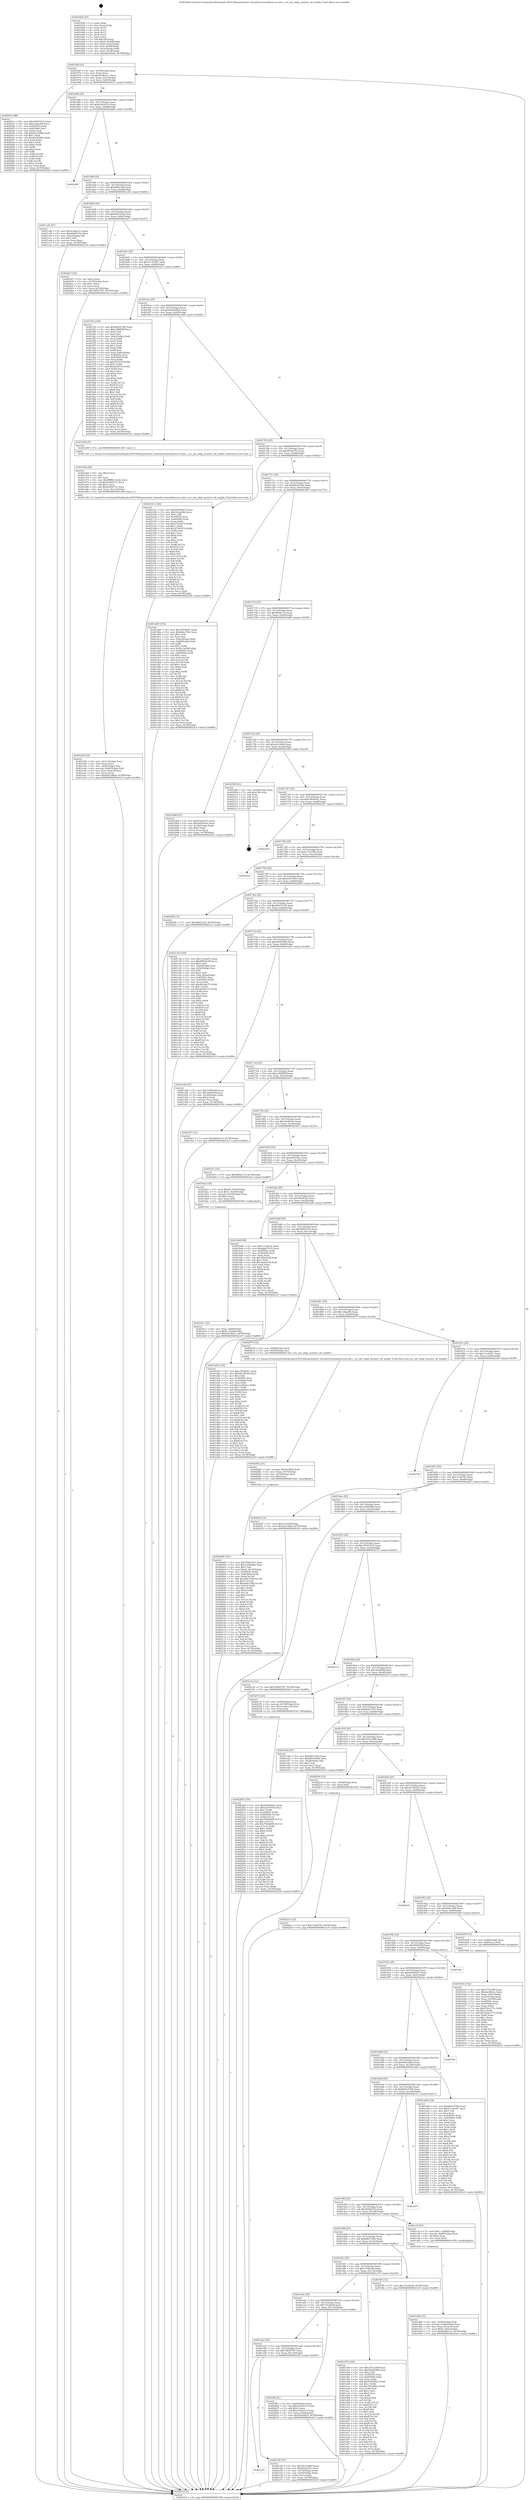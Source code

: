 digraph "0x401640" {
  label = "0x401640 (/mnt/c/Users/mathe/Desktop/tcc/POCII/binaries/extr_linuxdriversmediaceccec-pin.c_cec_pin_adap_monitor_all_enable_Final-ollvm.out::main(0))"
  labelloc = "t"
  node[shape=record]

  Entry [label="",width=0.3,height=0.3,shape=circle,fillcolor=black,style=filled]
  "0x40166f" [label="{
     0x40166f [23]\l
     | [instrs]\l
     &nbsp;&nbsp;0x40166f \<+3\>: mov -0x78(%rbp),%eax\l
     &nbsp;&nbsp;0x401672 \<+2\>: mov %eax,%ecx\l
     &nbsp;&nbsp;0x401674 \<+6\>: sub $0x81d6ee1c,%ecx\l
     &nbsp;&nbsp;0x40167a \<+3\>: mov %eax,-0x7c(%rbp)\l
     &nbsp;&nbsp;0x40167d \<+3\>: mov %ecx,-0x80(%rbp)\l
     &nbsp;&nbsp;0x401680 \<+6\>: je 000000000040201e \<main+0x9de\>\l
  }"]
  "0x40201e" [label="{
     0x40201e [88]\l
     | [instrs]\l
     &nbsp;&nbsp;0x40201e \<+5\>: mov $0x35091815,%eax\l
     &nbsp;&nbsp;0x402023 \<+5\>: mov $0x126aa09,%ecx\l
     &nbsp;&nbsp;0x402028 \<+7\>: mov 0x40505c,%edx\l
     &nbsp;&nbsp;0x40202f \<+7\>: mov 0x405060,%esi\l
     &nbsp;&nbsp;0x402036 \<+2\>: mov %edx,%edi\l
     &nbsp;&nbsp;0x402038 \<+6\>: add $0x9ed1b884,%edi\l
     &nbsp;&nbsp;0x40203e \<+3\>: sub $0x1,%edi\l
     &nbsp;&nbsp;0x402041 \<+6\>: sub $0x9ed1b884,%edi\l
     &nbsp;&nbsp;0x402047 \<+3\>: imul %edi,%edx\l
     &nbsp;&nbsp;0x40204a \<+3\>: and $0x1,%edx\l
     &nbsp;&nbsp;0x40204d \<+3\>: cmp $0x0,%edx\l
     &nbsp;&nbsp;0x402050 \<+4\>: sete %r8b\l
     &nbsp;&nbsp;0x402054 \<+3\>: cmp $0xa,%esi\l
     &nbsp;&nbsp;0x402057 \<+4\>: setl %r9b\l
     &nbsp;&nbsp;0x40205b \<+3\>: mov %r8b,%r10b\l
     &nbsp;&nbsp;0x40205e \<+3\>: and %r9b,%r10b\l
     &nbsp;&nbsp;0x402061 \<+3\>: xor %r9b,%r8b\l
     &nbsp;&nbsp;0x402064 \<+3\>: or %r8b,%r10b\l
     &nbsp;&nbsp;0x402067 \<+4\>: test $0x1,%r10b\l
     &nbsp;&nbsp;0x40206b \<+3\>: cmovne %ecx,%eax\l
     &nbsp;&nbsp;0x40206e \<+3\>: mov %eax,-0x78(%rbp)\l
     &nbsp;&nbsp;0x402071 \<+5\>: jmp 00000000004023c9 \<main+0xd89\>\l
  }"]
  "0x401686" [label="{
     0x401686 [25]\l
     | [instrs]\l
     &nbsp;&nbsp;0x401686 \<+5\>: jmp 000000000040168b \<main+0x4b\>\l
     &nbsp;&nbsp;0x40168b \<+3\>: mov -0x7c(%rbp),%eax\l
     &nbsp;&nbsp;0x40168e \<+5\>: sub $0x83dc6310,%eax\l
     &nbsp;&nbsp;0x401693 \<+6\>: mov %eax,-0x84(%rbp)\l
     &nbsp;&nbsp;0x401699 \<+6\>: je 00000000004022d8 \<main+0xc98\>\l
  }"]
  Exit [label="",width=0.3,height=0.3,shape=circle,fillcolor=black,style=filled,peripheries=2]
  "0x4022d8" [label="{
     0x4022d8\l
  }", style=dashed]
  "0x40169f" [label="{
     0x40169f [25]\l
     | [instrs]\l
     &nbsp;&nbsp;0x40169f \<+5\>: jmp 00000000004016a4 \<main+0x64\>\l
     &nbsp;&nbsp;0x4016a4 \<+3\>: mov -0x7c(%rbp),%eax\l
     &nbsp;&nbsp;0x4016a7 \<+5\>: sub $0x89fc0149,%eax\l
     &nbsp;&nbsp;0x4016ac \<+6\>: mov %eax,-0x88(%rbp)\l
     &nbsp;&nbsp;0x4016b2 \<+6\>: je 0000000000401cd4 \<main+0x694\>\l
  }"]
  "0x4022cc" [label="{
     0x4022cc [12]\l
     | [instrs]\l
     &nbsp;&nbsp;0x4022cc \<+7\>: movl $0x13cd67fa,-0x78(%rbp)\l
     &nbsp;&nbsp;0x4022d3 \<+5\>: jmp 00000000004023c9 \<main+0xd89\>\l
  }"]
  "0x401cd4" [label="{
     0x401cd4 [27]\l
     | [instrs]\l
     &nbsp;&nbsp;0x401cd4 \<+5\>: mov $0x81d6ee1c,%eax\l
     &nbsp;&nbsp;0x401cd9 \<+5\>: mov $0x6bdd337e,%ecx\l
     &nbsp;&nbsp;0x401cde \<+3\>: mov -0x2a(%rbp),%dl\l
     &nbsp;&nbsp;0x401ce1 \<+3\>: test $0x1,%dl\l
     &nbsp;&nbsp;0x401ce4 \<+3\>: cmovne %ecx,%eax\l
     &nbsp;&nbsp;0x401ce7 \<+3\>: mov %eax,-0x78(%rbp)\l
     &nbsp;&nbsp;0x401cea \<+5\>: jmp 00000000004023c9 \<main+0xd89\>\l
  }"]
  "0x4016b8" [label="{
     0x4016b8 [25]\l
     | [instrs]\l
     &nbsp;&nbsp;0x4016b8 \<+5\>: jmp 00000000004016bd \<main+0x7d\>\l
     &nbsp;&nbsp;0x4016bd \<+3\>: mov -0x7c(%rbp),%eax\l
     &nbsp;&nbsp;0x4016c0 \<+5\>: sub $0x8f26323d,%eax\l
     &nbsp;&nbsp;0x4016c5 \<+6\>: mov %eax,-0x8c(%rbp)\l
     &nbsp;&nbsp;0x4016cb \<+6\>: je 00000000004022a7 \<main+0xc67\>\l
  }"]
  "0x402205" [label="{
     0x402205 [150]\l
     | [instrs]\l
     &nbsp;&nbsp;0x402205 \<+5\>: mov $0x65b95da7,%edx\l
     &nbsp;&nbsp;0x40220a \<+5\>: mov $0xd1d73045,%esi\l
     &nbsp;&nbsp;0x40220f \<+3\>: mov $0x1,%r8b\l
     &nbsp;&nbsp;0x402212 \<+8\>: mov 0x40505c,%r9d\l
     &nbsp;&nbsp;0x40221a \<+8\>: mov 0x405060,%r10d\l
     &nbsp;&nbsp;0x402222 \<+3\>: mov %r9d,%r11d\l
     &nbsp;&nbsp;0x402225 \<+7\>: sub $0x768a86f0,%r11d\l
     &nbsp;&nbsp;0x40222c \<+4\>: sub $0x1,%r11d\l
     &nbsp;&nbsp;0x402230 \<+7\>: add $0x768a86f0,%r11d\l
     &nbsp;&nbsp;0x402237 \<+4\>: imul %r11d,%r9d\l
     &nbsp;&nbsp;0x40223b \<+4\>: and $0x1,%r9d\l
     &nbsp;&nbsp;0x40223f \<+4\>: cmp $0x0,%r9d\l
     &nbsp;&nbsp;0x402243 \<+3\>: sete %bl\l
     &nbsp;&nbsp;0x402246 \<+4\>: cmp $0xa,%r10d\l
     &nbsp;&nbsp;0x40224a \<+4\>: setl %r14b\l
     &nbsp;&nbsp;0x40224e \<+3\>: mov %bl,%r15b\l
     &nbsp;&nbsp;0x402251 \<+4\>: xor $0xff,%r15b\l
     &nbsp;&nbsp;0x402255 \<+3\>: mov %r14b,%r12b\l
     &nbsp;&nbsp;0x402258 \<+4\>: xor $0xff,%r12b\l
     &nbsp;&nbsp;0x40225c \<+4\>: xor $0x1,%r8b\l
     &nbsp;&nbsp;0x402260 \<+3\>: mov %r15b,%r13b\l
     &nbsp;&nbsp;0x402263 \<+4\>: and $0xff,%r13b\l
     &nbsp;&nbsp;0x402267 \<+3\>: and %r8b,%bl\l
     &nbsp;&nbsp;0x40226a \<+3\>: mov %r12b,%al\l
     &nbsp;&nbsp;0x40226d \<+2\>: and $0xff,%al\l
     &nbsp;&nbsp;0x40226f \<+3\>: and %r8b,%r14b\l
     &nbsp;&nbsp;0x402272 \<+3\>: or %bl,%r13b\l
     &nbsp;&nbsp;0x402275 \<+3\>: or %r14b,%al\l
     &nbsp;&nbsp;0x402278 \<+3\>: xor %al,%r13b\l
     &nbsp;&nbsp;0x40227b \<+3\>: or %r12b,%r15b\l
     &nbsp;&nbsp;0x40227e \<+4\>: xor $0xff,%r15b\l
     &nbsp;&nbsp;0x402282 \<+4\>: or $0x1,%r8b\l
     &nbsp;&nbsp;0x402286 \<+3\>: and %r8b,%r15b\l
     &nbsp;&nbsp;0x402289 \<+3\>: or %r15b,%r13b\l
     &nbsp;&nbsp;0x40228c \<+4\>: test $0x1,%r13b\l
     &nbsp;&nbsp;0x402290 \<+3\>: cmovne %esi,%edx\l
     &nbsp;&nbsp;0x402293 \<+3\>: mov %edx,-0x78(%rbp)\l
     &nbsp;&nbsp;0x402296 \<+5\>: jmp 00000000004023c9 \<main+0xd89\>\l
  }"]
  "0x4022a7" [label="{
     0x4022a7 [25]\l
     | [instrs]\l
     &nbsp;&nbsp;0x4022a7 \<+2\>: xor %eax,%eax\l
     &nbsp;&nbsp;0x4022a9 \<+3\>: mov -0x74(%rbp),%ecx\l
     &nbsp;&nbsp;0x4022ac \<+3\>: sub $0x1,%eax\l
     &nbsp;&nbsp;0x4022af \<+2\>: sub %eax,%ecx\l
     &nbsp;&nbsp;0x4022b1 \<+3\>: mov %ecx,-0x74(%rbp)\l
     &nbsp;&nbsp;0x4022b4 \<+7\>: movl $0x76045787,-0x78(%rbp)\l
     &nbsp;&nbsp;0x4022bb \<+5\>: jmp 00000000004023c9 \<main+0xd89\>\l
  }"]
  "0x4016d1" [label="{
     0x4016d1 [25]\l
     | [instrs]\l
     &nbsp;&nbsp;0x4016d1 \<+5\>: jmp 00000000004016d6 \<main+0x96\>\l
     &nbsp;&nbsp;0x4016d6 \<+3\>: mov -0x7c(%rbp),%eax\l
     &nbsp;&nbsp;0x4016d9 \<+5\>: sub $0x9114c097,%eax\l
     &nbsp;&nbsp;0x4016de \<+6\>: mov %eax,-0x90(%rbp)\l
     &nbsp;&nbsp;0x4016e4 \<+6\>: je 0000000000401f3e \<main+0x8fe\>\l
  }"]
  "0x401a3c" [label="{
     0x401a3c\l
  }", style=dashed]
  "0x401f3e" [label="{
     0x401f3e [169]\l
     | [instrs]\l
     &nbsp;&nbsp;0x401f3e \<+5\>: mov $0x6b914766,%eax\l
     &nbsp;&nbsp;0x401f43 \<+5\>: mov $0xe388f58f,%ecx\l
     &nbsp;&nbsp;0x401f48 \<+2\>: mov $0x1,%dl\l
     &nbsp;&nbsp;0x401f4a \<+2\>: xor %esi,%esi\l
     &nbsp;&nbsp;0x401f4c \<+3\>: mov -0x6c(%rbp),%edi\l
     &nbsp;&nbsp;0x401f4f \<+3\>: mov %esi,%r8d\l
     &nbsp;&nbsp;0x401f52 \<+3\>: sub %edi,%r8d\l
     &nbsp;&nbsp;0x401f55 \<+2\>: mov %esi,%edi\l
     &nbsp;&nbsp;0x401f57 \<+3\>: sub $0x1,%edi\l
     &nbsp;&nbsp;0x401f5a \<+3\>: add %edi,%r8d\l
     &nbsp;&nbsp;0x401f5d \<+3\>: sub %r8d,%esi\l
     &nbsp;&nbsp;0x401f60 \<+3\>: mov %esi,-0x6c(%rbp)\l
     &nbsp;&nbsp;0x401f63 \<+7\>: mov 0x40505c,%esi\l
     &nbsp;&nbsp;0x401f6a \<+7\>: mov 0x405060,%edi\l
     &nbsp;&nbsp;0x401f71 \<+3\>: mov %esi,%r8d\l
     &nbsp;&nbsp;0x401f74 \<+7\>: sub $0x253d7c9,%r8d\l
     &nbsp;&nbsp;0x401f7b \<+4\>: sub $0x1,%r8d\l
     &nbsp;&nbsp;0x401f7f \<+7\>: add $0x253d7c9,%r8d\l
     &nbsp;&nbsp;0x401f86 \<+4\>: imul %r8d,%esi\l
     &nbsp;&nbsp;0x401f8a \<+3\>: and $0x1,%esi\l
     &nbsp;&nbsp;0x401f8d \<+3\>: cmp $0x0,%esi\l
     &nbsp;&nbsp;0x401f90 \<+4\>: sete %r9b\l
     &nbsp;&nbsp;0x401f94 \<+3\>: cmp $0xa,%edi\l
     &nbsp;&nbsp;0x401f97 \<+4\>: setl %r10b\l
     &nbsp;&nbsp;0x401f9b \<+3\>: mov %r9b,%r11b\l
     &nbsp;&nbsp;0x401f9e \<+4\>: xor $0xff,%r11b\l
     &nbsp;&nbsp;0x401fa2 \<+3\>: mov %r10b,%bl\l
     &nbsp;&nbsp;0x401fa5 \<+3\>: xor $0xff,%bl\l
     &nbsp;&nbsp;0x401fa8 \<+3\>: xor $0x1,%dl\l
     &nbsp;&nbsp;0x401fab \<+3\>: mov %r11b,%r14b\l
     &nbsp;&nbsp;0x401fae \<+4\>: and $0xff,%r14b\l
     &nbsp;&nbsp;0x401fb2 \<+3\>: and %dl,%r9b\l
     &nbsp;&nbsp;0x401fb5 \<+3\>: mov %bl,%r15b\l
     &nbsp;&nbsp;0x401fb8 \<+4\>: and $0xff,%r15b\l
     &nbsp;&nbsp;0x401fbc \<+3\>: and %dl,%r10b\l
     &nbsp;&nbsp;0x401fbf \<+3\>: or %r9b,%r14b\l
     &nbsp;&nbsp;0x401fc2 \<+3\>: or %r10b,%r15b\l
     &nbsp;&nbsp;0x401fc5 \<+3\>: xor %r15b,%r14b\l
     &nbsp;&nbsp;0x401fc8 \<+3\>: or %bl,%r11b\l
     &nbsp;&nbsp;0x401fcb \<+4\>: xor $0xff,%r11b\l
     &nbsp;&nbsp;0x401fcf \<+3\>: or $0x1,%dl\l
     &nbsp;&nbsp;0x401fd2 \<+3\>: and %dl,%r11b\l
     &nbsp;&nbsp;0x401fd5 \<+3\>: or %r11b,%r14b\l
     &nbsp;&nbsp;0x401fd8 \<+4\>: test $0x1,%r14b\l
     &nbsp;&nbsp;0x401fdc \<+3\>: cmovne %ecx,%eax\l
     &nbsp;&nbsp;0x401fdf \<+3\>: mov %eax,-0x78(%rbp)\l
     &nbsp;&nbsp;0x401fe2 \<+5\>: jmp 00000000004023c9 \<main+0xd89\>\l
  }"]
  "0x4016ea" [label="{
     0x4016ea [25]\l
     | [instrs]\l
     &nbsp;&nbsp;0x4016ea \<+5\>: jmp 00000000004016ef \<main+0xaf\>\l
     &nbsp;&nbsp;0x4016ef \<+3\>: mov -0x7c(%rbp),%eax\l
     &nbsp;&nbsp;0x4016f2 \<+5\>: sub $0x9491b0b9,%eax\l
     &nbsp;&nbsp;0x4016f7 \<+6\>: mov %eax,-0x94(%rbp)\l
     &nbsp;&nbsp;0x4016fd \<+6\>: je 0000000000401e68 \<main+0x828\>\l
  }"]
  "0x402146" [label="{
     0x402146 [27]\l
     | [instrs]\l
     &nbsp;&nbsp;0x402146 \<+5\>: mov $0x5531a480,%eax\l
     &nbsp;&nbsp;0x40214b \<+5\>: mov $0x9534a7f1,%ecx\l
     &nbsp;&nbsp;0x402150 \<+3\>: mov -0x74(%rbp),%edx\l
     &nbsp;&nbsp;0x402153 \<+3\>: cmp -0x54(%rbp),%edx\l
     &nbsp;&nbsp;0x402156 \<+3\>: cmovl %ecx,%eax\l
     &nbsp;&nbsp;0x402159 \<+3\>: mov %eax,-0x78(%rbp)\l
     &nbsp;&nbsp;0x40215c \<+5\>: jmp 00000000004023c9 \<main+0xd89\>\l
  }"]
  "0x401e68" [label="{
     0x401e68 [5]\l
     | [instrs]\l
     &nbsp;&nbsp;0x401e68 \<+5\>: call 0000000000401160 \<next_i\>\l
     | [calls]\l
     &nbsp;&nbsp;0x401160 \{1\} (/mnt/c/Users/mathe/Desktop/tcc/POCII/binaries/extr_linuxdriversmediaceccec-pin.c_cec_pin_adap_monitor_all_enable_Final-ollvm.out::next_i)\l
  }"]
  "0x401703" [label="{
     0x401703 [25]\l
     | [instrs]\l
     &nbsp;&nbsp;0x401703 \<+5\>: jmp 0000000000401708 \<main+0xc8\>\l
     &nbsp;&nbsp;0x401708 \<+3\>: mov -0x7c(%rbp),%eax\l
     &nbsp;&nbsp;0x40170b \<+5\>: sub $0x9534a7f1,%eax\l
     &nbsp;&nbsp;0x401710 \<+6\>: mov %eax,-0x98(%rbp)\l
     &nbsp;&nbsp;0x401716 \<+6\>: je 0000000000402161 \<main+0xb21\>\l
  }"]
  "0x402099" [label="{
     0x402099 [161]\l
     | [instrs]\l
     &nbsp;&nbsp;0x402099 \<+5\>: mov $0x35091815,%esi\l
     &nbsp;&nbsp;0x40209e \<+5\>: mov $0x1e45446b,%ecx\l
     &nbsp;&nbsp;0x4020a3 \<+2\>: mov $0x1,%dl\l
     &nbsp;&nbsp;0x4020a5 \<+7\>: movl $0x0,-0x74(%rbp)\l
     &nbsp;&nbsp;0x4020ac \<+8\>: mov 0x40505c,%r8d\l
     &nbsp;&nbsp;0x4020b4 \<+8\>: mov 0x405060,%r9d\l
     &nbsp;&nbsp;0x4020bc \<+3\>: mov %r8d,%r10d\l
     &nbsp;&nbsp;0x4020bf \<+7\>: add $0xaf0a7306,%r10d\l
     &nbsp;&nbsp;0x4020c6 \<+4\>: sub $0x1,%r10d\l
     &nbsp;&nbsp;0x4020ca \<+7\>: sub $0xaf0a7306,%r10d\l
     &nbsp;&nbsp;0x4020d1 \<+4\>: imul %r10d,%r8d\l
     &nbsp;&nbsp;0x4020d5 \<+4\>: and $0x1,%r8d\l
     &nbsp;&nbsp;0x4020d9 \<+4\>: cmp $0x0,%r8d\l
     &nbsp;&nbsp;0x4020dd \<+4\>: sete %r11b\l
     &nbsp;&nbsp;0x4020e1 \<+4\>: cmp $0xa,%r9d\l
     &nbsp;&nbsp;0x4020e5 \<+3\>: setl %bl\l
     &nbsp;&nbsp;0x4020e8 \<+3\>: mov %r11b,%r14b\l
     &nbsp;&nbsp;0x4020eb \<+4\>: xor $0xff,%r14b\l
     &nbsp;&nbsp;0x4020ef \<+3\>: mov %bl,%r15b\l
     &nbsp;&nbsp;0x4020f2 \<+4\>: xor $0xff,%r15b\l
     &nbsp;&nbsp;0x4020f6 \<+3\>: xor $0x0,%dl\l
     &nbsp;&nbsp;0x4020f9 \<+3\>: mov %r14b,%r12b\l
     &nbsp;&nbsp;0x4020fc \<+4\>: and $0x0,%r12b\l
     &nbsp;&nbsp;0x402100 \<+3\>: and %dl,%r11b\l
     &nbsp;&nbsp;0x402103 \<+3\>: mov %r15b,%r13b\l
     &nbsp;&nbsp;0x402106 \<+4\>: and $0x0,%r13b\l
     &nbsp;&nbsp;0x40210a \<+2\>: and %dl,%bl\l
     &nbsp;&nbsp;0x40210c \<+3\>: or %r11b,%r12b\l
     &nbsp;&nbsp;0x40210f \<+3\>: or %bl,%r13b\l
     &nbsp;&nbsp;0x402112 \<+3\>: xor %r13b,%r12b\l
     &nbsp;&nbsp;0x402115 \<+3\>: or %r15b,%r14b\l
     &nbsp;&nbsp;0x402118 \<+4\>: xor $0xff,%r14b\l
     &nbsp;&nbsp;0x40211c \<+3\>: or $0x0,%dl\l
     &nbsp;&nbsp;0x40211f \<+3\>: and %dl,%r14b\l
     &nbsp;&nbsp;0x402122 \<+3\>: or %r14b,%r12b\l
     &nbsp;&nbsp;0x402125 \<+4\>: test $0x1,%r12b\l
     &nbsp;&nbsp;0x402129 \<+3\>: cmovne %ecx,%esi\l
     &nbsp;&nbsp;0x40212c \<+3\>: mov %esi,-0x78(%rbp)\l
     &nbsp;&nbsp;0x40212f \<+6\>: mov %eax,-0x120(%rbp)\l
     &nbsp;&nbsp;0x402135 \<+5\>: jmp 00000000004023c9 \<main+0xd89\>\l
  }"]
  "0x402161" [label="{
     0x402161 [144]\l
     | [instrs]\l
     &nbsp;&nbsp;0x402161 \<+5\>: mov $0x65b95da7,%eax\l
     &nbsp;&nbsp;0x402166 \<+5\>: mov $0x39cab5bf,%ecx\l
     &nbsp;&nbsp;0x40216b \<+2\>: mov $0x1,%dl\l
     &nbsp;&nbsp;0x40216d \<+7\>: mov 0x40505c,%esi\l
     &nbsp;&nbsp;0x402174 \<+7\>: mov 0x405060,%edi\l
     &nbsp;&nbsp;0x40217b \<+3\>: mov %esi,%r8d\l
     &nbsp;&nbsp;0x40217e \<+7\>: sub $0x27545270,%r8d\l
     &nbsp;&nbsp;0x402185 \<+4\>: sub $0x1,%r8d\l
     &nbsp;&nbsp;0x402189 \<+7\>: add $0x27545270,%r8d\l
     &nbsp;&nbsp;0x402190 \<+4\>: imul %r8d,%esi\l
     &nbsp;&nbsp;0x402194 \<+3\>: and $0x1,%esi\l
     &nbsp;&nbsp;0x402197 \<+3\>: cmp $0x0,%esi\l
     &nbsp;&nbsp;0x40219a \<+4\>: sete %r9b\l
     &nbsp;&nbsp;0x40219e \<+3\>: cmp $0xa,%edi\l
     &nbsp;&nbsp;0x4021a1 \<+4\>: setl %r10b\l
     &nbsp;&nbsp;0x4021a5 \<+3\>: mov %r9b,%r11b\l
     &nbsp;&nbsp;0x4021a8 \<+4\>: xor $0xff,%r11b\l
     &nbsp;&nbsp;0x4021ac \<+3\>: mov %r10b,%bl\l
     &nbsp;&nbsp;0x4021af \<+3\>: xor $0xff,%bl\l
     &nbsp;&nbsp;0x4021b2 \<+3\>: xor $0x0,%dl\l
     &nbsp;&nbsp;0x4021b5 \<+3\>: mov %r11b,%r14b\l
     &nbsp;&nbsp;0x4021b8 \<+4\>: and $0x0,%r14b\l
     &nbsp;&nbsp;0x4021bc \<+3\>: and %dl,%r9b\l
     &nbsp;&nbsp;0x4021bf \<+3\>: mov %bl,%r15b\l
     &nbsp;&nbsp;0x4021c2 \<+4\>: and $0x0,%r15b\l
     &nbsp;&nbsp;0x4021c6 \<+3\>: and %dl,%r10b\l
     &nbsp;&nbsp;0x4021c9 \<+3\>: or %r9b,%r14b\l
     &nbsp;&nbsp;0x4021cc \<+3\>: or %r10b,%r15b\l
     &nbsp;&nbsp;0x4021cf \<+3\>: xor %r15b,%r14b\l
     &nbsp;&nbsp;0x4021d2 \<+3\>: or %bl,%r11b\l
     &nbsp;&nbsp;0x4021d5 \<+4\>: xor $0xff,%r11b\l
     &nbsp;&nbsp;0x4021d9 \<+3\>: or $0x0,%dl\l
     &nbsp;&nbsp;0x4021dc \<+3\>: and %dl,%r11b\l
     &nbsp;&nbsp;0x4021df \<+3\>: or %r11b,%r14b\l
     &nbsp;&nbsp;0x4021e2 \<+4\>: test $0x1,%r14b\l
     &nbsp;&nbsp;0x4021e6 \<+3\>: cmovne %ecx,%eax\l
     &nbsp;&nbsp;0x4021e9 \<+3\>: mov %eax,-0x78(%rbp)\l
     &nbsp;&nbsp;0x4021ec \<+5\>: jmp 00000000004023c9 \<main+0xd89\>\l
  }"]
  "0x40171c" [label="{
     0x40171c [25]\l
     | [instrs]\l
     &nbsp;&nbsp;0x40171c \<+5\>: jmp 0000000000401721 \<main+0xe1\>\l
     &nbsp;&nbsp;0x401721 \<+3\>: mov -0x7c(%rbp),%eax\l
     &nbsp;&nbsp;0x401724 \<+5\>: sub $0x9bc00349,%eax\l
     &nbsp;&nbsp;0x401729 \<+6\>: mov %eax,-0x9c(%rbp)\l
     &nbsp;&nbsp;0x40172f \<+6\>: je 0000000000401db5 \<main+0x775\>\l
  }"]
  "0x402082" [label="{
     0x402082 [23]\l
     | [instrs]\l
     &nbsp;&nbsp;0x402082 \<+10\>: movabs $0x4030b6,%rdi\l
     &nbsp;&nbsp;0x40208c \<+3\>: mov %eax,-0x70(%rbp)\l
     &nbsp;&nbsp;0x40208f \<+3\>: mov -0x70(%rbp),%esi\l
     &nbsp;&nbsp;0x402092 \<+2\>: mov $0x0,%al\l
     &nbsp;&nbsp;0x402094 \<+5\>: call 0000000000401040 \<printf@plt\>\l
     | [calls]\l
     &nbsp;&nbsp;0x401040 \{1\} (unknown)\l
  }"]
  "0x401db5" [label="{
     0x401db5 [152]\l
     | [instrs]\l
     &nbsp;&nbsp;0x401db5 \<+5\>: mov $0xc5938a41,%eax\l
     &nbsp;&nbsp;0x401dba \<+5\>: mov $0x4bdc159c,%ecx\l
     &nbsp;&nbsp;0x401dbf \<+2\>: mov $0x1,%dl\l
     &nbsp;&nbsp;0x401dc1 \<+2\>: xor %esi,%esi\l
     &nbsp;&nbsp;0x401dc3 \<+3\>: mov -0x6c(%rbp),%edi\l
     &nbsp;&nbsp;0x401dc6 \<+3\>: cmp -0x68(%rbp),%edi\l
     &nbsp;&nbsp;0x401dc9 \<+4\>: setl %r8b\l
     &nbsp;&nbsp;0x401dcd \<+4\>: and $0x1,%r8b\l
     &nbsp;&nbsp;0x401dd1 \<+4\>: mov %r8b,-0x29(%rbp)\l
     &nbsp;&nbsp;0x401dd5 \<+7\>: mov 0x40505c,%edi\l
     &nbsp;&nbsp;0x401ddc \<+8\>: mov 0x405060,%r9d\l
     &nbsp;&nbsp;0x401de4 \<+3\>: sub $0x1,%esi\l
     &nbsp;&nbsp;0x401de7 \<+3\>: mov %edi,%r10d\l
     &nbsp;&nbsp;0x401dea \<+3\>: add %esi,%r10d\l
     &nbsp;&nbsp;0x401ded \<+4\>: imul %r10d,%edi\l
     &nbsp;&nbsp;0x401df1 \<+3\>: and $0x1,%edi\l
     &nbsp;&nbsp;0x401df4 \<+3\>: cmp $0x0,%edi\l
     &nbsp;&nbsp;0x401df7 \<+4\>: sete %r8b\l
     &nbsp;&nbsp;0x401dfb \<+4\>: cmp $0xa,%r9d\l
     &nbsp;&nbsp;0x401dff \<+4\>: setl %r11b\l
     &nbsp;&nbsp;0x401e03 \<+3\>: mov %r8b,%bl\l
     &nbsp;&nbsp;0x401e06 \<+3\>: xor $0xff,%bl\l
     &nbsp;&nbsp;0x401e09 \<+3\>: mov %r11b,%r14b\l
     &nbsp;&nbsp;0x401e0c \<+4\>: xor $0xff,%r14b\l
     &nbsp;&nbsp;0x401e10 \<+3\>: xor $0x1,%dl\l
     &nbsp;&nbsp;0x401e13 \<+3\>: mov %bl,%r15b\l
     &nbsp;&nbsp;0x401e16 \<+4\>: and $0xff,%r15b\l
     &nbsp;&nbsp;0x401e1a \<+3\>: and %dl,%r8b\l
     &nbsp;&nbsp;0x401e1d \<+3\>: mov %r14b,%r12b\l
     &nbsp;&nbsp;0x401e20 \<+4\>: and $0xff,%r12b\l
     &nbsp;&nbsp;0x401e24 \<+3\>: and %dl,%r11b\l
     &nbsp;&nbsp;0x401e27 \<+3\>: or %r8b,%r15b\l
     &nbsp;&nbsp;0x401e2a \<+3\>: or %r11b,%r12b\l
     &nbsp;&nbsp;0x401e2d \<+3\>: xor %r12b,%r15b\l
     &nbsp;&nbsp;0x401e30 \<+3\>: or %r14b,%bl\l
     &nbsp;&nbsp;0x401e33 \<+3\>: xor $0xff,%bl\l
     &nbsp;&nbsp;0x401e36 \<+3\>: or $0x1,%dl\l
     &nbsp;&nbsp;0x401e39 \<+2\>: and %dl,%bl\l
     &nbsp;&nbsp;0x401e3b \<+3\>: or %bl,%r15b\l
     &nbsp;&nbsp;0x401e3e \<+4\>: test $0x1,%r15b\l
     &nbsp;&nbsp;0x401e42 \<+3\>: cmovne %ecx,%eax\l
     &nbsp;&nbsp;0x401e45 \<+3\>: mov %eax,-0x78(%rbp)\l
     &nbsp;&nbsp;0x401e48 \<+5\>: jmp 00000000004023c9 \<main+0xd89\>\l
  }"]
  "0x401735" [label="{
     0x401735 [25]\l
     | [instrs]\l
     &nbsp;&nbsp;0x401735 \<+5\>: jmp 000000000040173a \<main+0xfa\>\l
     &nbsp;&nbsp;0x40173a \<+3\>: mov -0x7c(%rbp),%eax\l
     &nbsp;&nbsp;0x40173d \<+5\>: sub $0x9f69ec7a,%eax\l
     &nbsp;&nbsp;0x401742 \<+6\>: mov %eax,-0xa0(%rbp)\l
     &nbsp;&nbsp;0x401748 \<+6\>: je 0000000000401b88 \<main+0x548\>\l
  }"]
  "0x401a23" [label="{
     0x401a23 [25]\l
     | [instrs]\l
     &nbsp;&nbsp;0x401a23 \<+5\>: jmp 0000000000401a28 \<main+0x3e8\>\l
     &nbsp;&nbsp;0x401a28 \<+3\>: mov -0x7c(%rbp),%eax\l
     &nbsp;&nbsp;0x401a2b \<+5\>: sub $0x76045787,%eax\l
     &nbsp;&nbsp;0x401a30 \<+6\>: mov %eax,-0x118(%rbp)\l
     &nbsp;&nbsp;0x401a36 \<+6\>: je 0000000000402146 \<main+0xb06\>\l
  }"]
  "0x401b88" [label="{
     0x401b88 [27]\l
     | [instrs]\l
     &nbsp;&nbsp;0x401b88 \<+5\>: mov $0x83dc6310,%eax\l
     &nbsp;&nbsp;0x401b8d \<+5\>: mov $0xed0305ac,%ecx\l
     &nbsp;&nbsp;0x401b92 \<+3\>: mov -0x30(%rbp),%edx\l
     &nbsp;&nbsp;0x401b95 \<+3\>: cmp $0x0,%edx\l
     &nbsp;&nbsp;0x401b98 \<+3\>: cmove %ecx,%eax\l
     &nbsp;&nbsp;0x401b9b \<+3\>: mov %eax,-0x78(%rbp)\l
     &nbsp;&nbsp;0x401b9e \<+5\>: jmp 00000000004023c9 \<main+0xd89\>\l
  }"]
  "0x40174e" [label="{
     0x40174e [25]\l
     | [instrs]\l
     &nbsp;&nbsp;0x40174e \<+5\>: jmp 0000000000401753 \<main+0x113\>\l
     &nbsp;&nbsp;0x401753 \<+3\>: mov -0x7c(%rbp),%eax\l
     &nbsp;&nbsp;0x401756 \<+5\>: sub $0xa5a14bef,%eax\l
     &nbsp;&nbsp;0x40175b \<+6\>: mov %eax,-0xa4(%rbp)\l
     &nbsp;&nbsp;0x401761 \<+6\>: je 0000000000402308 \<main+0xcc8\>\l
  }"]
  "0x401fff" [label="{
     0x401fff [31]\l
     | [instrs]\l
     &nbsp;&nbsp;0x401fff \<+3\>: mov -0x64(%rbp),%eax\l
     &nbsp;&nbsp;0x402002 \<+5\>: add $0xc55dea15,%eax\l
     &nbsp;&nbsp;0x402007 \<+3\>: add $0x1,%eax\l
     &nbsp;&nbsp;0x40200a \<+5\>: sub $0xc55dea15,%eax\l
     &nbsp;&nbsp;0x40200f \<+3\>: mov %eax,-0x64(%rbp)\l
     &nbsp;&nbsp;0x402012 \<+7\>: movl $0xf54c8025,-0x78(%rbp)\l
     &nbsp;&nbsp;0x402019 \<+5\>: jmp 00000000004023c9 \<main+0xd89\>\l
  }"]
  "0x402308" [label="{
     0x402308 [21]\l
     | [instrs]\l
     &nbsp;&nbsp;0x402308 \<+3\>: mov -0x38(%rbp),%eax\l
     &nbsp;&nbsp;0x40230b \<+7\>: add $0x108,%rsp\l
     &nbsp;&nbsp;0x402312 \<+1\>: pop %rbx\l
     &nbsp;&nbsp;0x402313 \<+2\>: pop %r12\l
     &nbsp;&nbsp;0x402315 \<+2\>: pop %r13\l
     &nbsp;&nbsp;0x402317 \<+2\>: pop %r14\l
     &nbsp;&nbsp;0x402319 \<+2\>: pop %r15\l
     &nbsp;&nbsp;0x40231b \<+1\>: pop %rbp\l
     &nbsp;&nbsp;0x40231c \<+1\>: ret\l
  }"]
  "0x401767" [label="{
     0x401767 [25]\l
     | [instrs]\l
     &nbsp;&nbsp;0x401767 \<+5\>: jmp 000000000040176c \<main+0x12c\>\l
     &nbsp;&nbsp;0x40176c \<+3\>: mov -0x7c(%rbp),%eax\l
     &nbsp;&nbsp;0x40176f \<+5\>: sub $0xc5938a41,%eax\l
     &nbsp;&nbsp;0x401774 \<+6\>: mov %eax,-0xa8(%rbp)\l
     &nbsp;&nbsp;0x40177a \<+6\>: je 0000000000402345 \<main+0xd05\>\l
  }"]
  "0x401e95" [label="{
     0x401e95 [35]\l
     | [instrs]\l
     &nbsp;&nbsp;0x401e95 \<+6\>: mov -0x11c(%rbp),%ecx\l
     &nbsp;&nbsp;0x401e9b \<+3\>: imul %eax,%ecx\l
     &nbsp;&nbsp;0x401e9e \<+4\>: mov -0x60(%rbp),%rsi\l
     &nbsp;&nbsp;0x401ea2 \<+4\>: movslq -0x64(%rbp),%rdi\l
     &nbsp;&nbsp;0x401ea6 \<+4\>: mov (%rsi,%rdi,8),%rsi\l
     &nbsp;&nbsp;0x401eaa \<+2\>: mov %ecx,(%rsi)\l
     &nbsp;&nbsp;0x401eac \<+7\>: movl $0x6921dbbd,-0x78(%rbp)\l
     &nbsp;&nbsp;0x401eb3 \<+5\>: jmp 00000000004023c9 \<main+0xd89\>\l
  }"]
  "0x402345" [label="{
     0x402345\l
  }", style=dashed]
  "0x401780" [label="{
     0x401780 [25]\l
     | [instrs]\l
     &nbsp;&nbsp;0x401780 \<+5\>: jmp 0000000000401785 \<main+0x145\>\l
     &nbsp;&nbsp;0x401785 \<+3\>: mov -0x7c(%rbp),%eax\l
     &nbsp;&nbsp;0x401788 \<+5\>: sub $0xc751d3f9,%eax\l
     &nbsp;&nbsp;0x40178d \<+6\>: mov %eax,-0xac(%rbp)\l
     &nbsp;&nbsp;0x401793 \<+6\>: je 000000000040231d \<main+0xcdd\>\l
  }"]
  "0x401e6d" [label="{
     0x401e6d [40]\l
     | [instrs]\l
     &nbsp;&nbsp;0x401e6d \<+5\>: mov $0x2,%ecx\l
     &nbsp;&nbsp;0x401e72 \<+1\>: cltd\l
     &nbsp;&nbsp;0x401e73 \<+2\>: idiv %ecx\l
     &nbsp;&nbsp;0x401e75 \<+6\>: imul $0xfffffffe,%edx,%ecx\l
     &nbsp;&nbsp;0x401e7b \<+6\>: sub $0x9c464731,%ecx\l
     &nbsp;&nbsp;0x401e81 \<+3\>: add $0x1,%ecx\l
     &nbsp;&nbsp;0x401e84 \<+6\>: add $0x9c464731,%ecx\l
     &nbsp;&nbsp;0x401e8a \<+6\>: mov %ecx,-0x11c(%rbp)\l
     &nbsp;&nbsp;0x401e90 \<+5\>: call 0000000000401160 \<next_i\>\l
     | [calls]\l
     &nbsp;&nbsp;0x401160 \{1\} (/mnt/c/Users/mathe/Desktop/tcc/POCII/binaries/extr_linuxdriversmediaceccec-pin.c_cec_pin_adap_monitor_all_enable_Final-ollvm.out::next_i)\l
  }"]
  "0x40231d" [label="{
     0x40231d\l
  }", style=dashed]
  "0x401799" [label="{
     0x401799 [25]\l
     | [instrs]\l
     &nbsp;&nbsp;0x401799 \<+5\>: jmp 000000000040179e \<main+0x15e\>\l
     &nbsp;&nbsp;0x40179e \<+3\>: mov -0x7c(%rbp),%eax\l
     &nbsp;&nbsp;0x4017a1 \<+5\>: sub $0xd1d73045,%eax\l
     &nbsp;&nbsp;0x4017a6 \<+6\>: mov %eax,-0xb0(%rbp)\l
     &nbsp;&nbsp;0x4017ac \<+6\>: je 000000000040229b \<main+0xc5b\>\l
  }"]
  "0x401d06" [label="{
     0x401d06 [31]\l
     | [instrs]\l
     &nbsp;&nbsp;0x401d06 \<+4\>: mov -0x60(%rbp),%rdi\l
     &nbsp;&nbsp;0x401d0a \<+4\>: movslq -0x64(%rbp),%rcx\l
     &nbsp;&nbsp;0x401d0e \<+4\>: mov %rax,(%rdi,%rcx,8)\l
     &nbsp;&nbsp;0x401d12 \<+7\>: movl $0x0,-0x6c(%rbp)\l
     &nbsp;&nbsp;0x401d19 \<+7\>: movl $0xfd4001c0,-0x78(%rbp)\l
     &nbsp;&nbsp;0x401d20 \<+5\>: jmp 00000000004023c9 \<main+0xd89\>\l
  }"]
  "0x40229b" [label="{
     0x40229b [12]\l
     | [instrs]\l
     &nbsp;&nbsp;0x40229b \<+7\>: movl $0x8f26323d,-0x78(%rbp)\l
     &nbsp;&nbsp;0x4022a2 \<+5\>: jmp 00000000004023c9 \<main+0xd89\>\l
  }"]
  "0x4017b2" [label="{
     0x4017b2 [25]\l
     | [instrs]\l
     &nbsp;&nbsp;0x4017b2 \<+5\>: jmp 00000000004017b7 \<main+0x177\>\l
     &nbsp;&nbsp;0x4017b7 \<+3\>: mov -0x7c(%rbp),%eax\l
     &nbsp;&nbsp;0x4017ba \<+5\>: sub $0xdbb75c35,%eax\l
     &nbsp;&nbsp;0x4017bf \<+6\>: mov %eax,-0xb4(%rbp)\l
     &nbsp;&nbsp;0x4017c5 \<+6\>: je 0000000000401c30 \<main+0x5f0\>\l
  }"]
  "0x401bc1" [label="{
     0x401bc1 [23]\l
     | [instrs]\l
     &nbsp;&nbsp;0x401bc1 \<+4\>: mov %rax,-0x60(%rbp)\l
     &nbsp;&nbsp;0x401bc5 \<+7\>: movl $0x0,-0x64(%rbp)\l
     &nbsp;&nbsp;0x401bcc \<+7\>: movl $0xf54c8025,-0x78(%rbp)\l
     &nbsp;&nbsp;0x401bd3 \<+5\>: jmp 00000000004023c9 \<main+0xd89\>\l
  }"]
  "0x401c30" [label="{
     0x401c30 [164]\l
     | [instrs]\l
     &nbsp;&nbsp;0x401c30 \<+5\>: mov $0x11cc8a51,%eax\l
     &nbsp;&nbsp;0x401c35 \<+5\>: mov $0x89fc0149,%ecx\l
     &nbsp;&nbsp;0x401c3a \<+2\>: mov $0x1,%dl\l
     &nbsp;&nbsp;0x401c3c \<+3\>: mov -0x64(%rbp),%esi\l
     &nbsp;&nbsp;0x401c3f \<+3\>: cmp -0x54(%rbp),%esi\l
     &nbsp;&nbsp;0x401c42 \<+4\>: setl %dil\l
     &nbsp;&nbsp;0x401c46 \<+4\>: and $0x1,%dil\l
     &nbsp;&nbsp;0x401c4a \<+4\>: mov %dil,-0x2a(%rbp)\l
     &nbsp;&nbsp;0x401c4e \<+7\>: mov 0x40505c,%esi\l
     &nbsp;&nbsp;0x401c55 \<+8\>: mov 0x405060,%r8d\l
     &nbsp;&nbsp;0x401c5d \<+3\>: mov %esi,%r9d\l
     &nbsp;&nbsp;0x401c60 \<+7\>: add $0xdb3e9c73,%r9d\l
     &nbsp;&nbsp;0x401c67 \<+4\>: sub $0x1,%r9d\l
     &nbsp;&nbsp;0x401c6b \<+7\>: sub $0xdb3e9c73,%r9d\l
     &nbsp;&nbsp;0x401c72 \<+4\>: imul %r9d,%esi\l
     &nbsp;&nbsp;0x401c76 \<+3\>: and $0x1,%esi\l
     &nbsp;&nbsp;0x401c79 \<+3\>: cmp $0x0,%esi\l
     &nbsp;&nbsp;0x401c7c \<+4\>: sete %dil\l
     &nbsp;&nbsp;0x401c80 \<+4\>: cmp $0xa,%r8d\l
     &nbsp;&nbsp;0x401c84 \<+4\>: setl %r10b\l
     &nbsp;&nbsp;0x401c88 \<+3\>: mov %dil,%r11b\l
     &nbsp;&nbsp;0x401c8b \<+4\>: xor $0xff,%r11b\l
     &nbsp;&nbsp;0x401c8f \<+3\>: mov %r10b,%bl\l
     &nbsp;&nbsp;0x401c92 \<+3\>: xor $0xff,%bl\l
     &nbsp;&nbsp;0x401c95 \<+3\>: xor $0x0,%dl\l
     &nbsp;&nbsp;0x401c98 \<+3\>: mov %r11b,%r14b\l
     &nbsp;&nbsp;0x401c9b \<+4\>: and $0x0,%r14b\l
     &nbsp;&nbsp;0x401c9f \<+3\>: and %dl,%dil\l
     &nbsp;&nbsp;0x401ca2 \<+3\>: mov %bl,%r15b\l
     &nbsp;&nbsp;0x401ca5 \<+4\>: and $0x0,%r15b\l
     &nbsp;&nbsp;0x401ca9 \<+3\>: and %dl,%r10b\l
     &nbsp;&nbsp;0x401cac \<+3\>: or %dil,%r14b\l
     &nbsp;&nbsp;0x401caf \<+3\>: or %r10b,%r15b\l
     &nbsp;&nbsp;0x401cb2 \<+3\>: xor %r15b,%r14b\l
     &nbsp;&nbsp;0x401cb5 \<+3\>: or %bl,%r11b\l
     &nbsp;&nbsp;0x401cb8 \<+4\>: xor $0xff,%r11b\l
     &nbsp;&nbsp;0x401cbc \<+3\>: or $0x0,%dl\l
     &nbsp;&nbsp;0x401cbf \<+3\>: and %dl,%r11b\l
     &nbsp;&nbsp;0x401cc2 \<+3\>: or %r11b,%r14b\l
     &nbsp;&nbsp;0x401cc5 \<+4\>: test $0x1,%r14b\l
     &nbsp;&nbsp;0x401cc9 \<+3\>: cmovne %ecx,%eax\l
     &nbsp;&nbsp;0x401ccc \<+3\>: mov %eax,-0x78(%rbp)\l
     &nbsp;&nbsp;0x401ccf \<+5\>: jmp 00000000004023c9 \<main+0xd89\>\l
  }"]
  "0x4017cb" [label="{
     0x4017cb [25]\l
     | [instrs]\l
     &nbsp;&nbsp;0x4017cb \<+5\>: jmp 00000000004017d0 \<main+0x190\>\l
     &nbsp;&nbsp;0x4017d0 \<+3\>: mov -0x7c(%rbp),%eax\l
     &nbsp;&nbsp;0x4017d3 \<+5\>: sub $0xdd252b69,%eax\l
     &nbsp;&nbsp;0x4017d8 \<+6\>: mov %eax,-0xb8(%rbp)\l
     &nbsp;&nbsp;0x4017de \<+6\>: je 0000000000401a46 \<main+0x406\>\l
  }"]
  "0x401b16" [label="{
     0x401b16 [102]\l
     | [instrs]\l
     &nbsp;&nbsp;0x401b16 \<+5\>: mov $0xc751d3f9,%ecx\l
     &nbsp;&nbsp;0x401b1b \<+5\>: mov $0xebc68cbc,%edx\l
     &nbsp;&nbsp;0x401b20 \<+3\>: mov %eax,-0x4c(%rbp)\l
     &nbsp;&nbsp;0x401b23 \<+3\>: mov -0x4c(%rbp),%eax\l
     &nbsp;&nbsp;0x401b26 \<+3\>: mov %eax,-0x30(%rbp)\l
     &nbsp;&nbsp;0x401b29 \<+7\>: mov 0x40505c,%eax\l
     &nbsp;&nbsp;0x401b30 \<+7\>: mov 0x405060,%esi\l
     &nbsp;&nbsp;0x401b37 \<+3\>: mov %eax,%r8d\l
     &nbsp;&nbsp;0x401b3a \<+7\>: sub $0x552e317e,%r8d\l
     &nbsp;&nbsp;0x401b41 \<+4\>: sub $0x1,%r8d\l
     &nbsp;&nbsp;0x401b45 \<+7\>: add $0x552e317e,%r8d\l
     &nbsp;&nbsp;0x401b4c \<+4\>: imul %r8d,%eax\l
     &nbsp;&nbsp;0x401b50 \<+3\>: and $0x1,%eax\l
     &nbsp;&nbsp;0x401b53 \<+3\>: cmp $0x0,%eax\l
     &nbsp;&nbsp;0x401b56 \<+4\>: sete %r9b\l
     &nbsp;&nbsp;0x401b5a \<+3\>: cmp $0xa,%esi\l
     &nbsp;&nbsp;0x401b5d \<+4\>: setl %r10b\l
     &nbsp;&nbsp;0x401b61 \<+3\>: mov %r9b,%r11b\l
     &nbsp;&nbsp;0x401b64 \<+3\>: and %r10b,%r11b\l
     &nbsp;&nbsp;0x401b67 \<+3\>: xor %r10b,%r9b\l
     &nbsp;&nbsp;0x401b6a \<+3\>: or %r9b,%r11b\l
     &nbsp;&nbsp;0x401b6d \<+4\>: test $0x1,%r11b\l
     &nbsp;&nbsp;0x401b71 \<+3\>: cmovne %edx,%ecx\l
     &nbsp;&nbsp;0x401b74 \<+3\>: mov %ecx,-0x78(%rbp)\l
     &nbsp;&nbsp;0x401b77 \<+5\>: jmp 00000000004023c9 \<main+0xd89\>\l
  }"]
  "0x401a46" [label="{
     0x401a46 [27]\l
     | [instrs]\l
     &nbsp;&nbsp;0x401a46 \<+5\>: mov $0x710fbc99,%eax\l
     &nbsp;&nbsp;0x401a4b \<+5\>: mov $0x5f26405f,%ecx\l
     &nbsp;&nbsp;0x401a50 \<+3\>: mov -0x34(%rbp),%edx\l
     &nbsp;&nbsp;0x401a53 \<+3\>: cmp $0x2,%edx\l
     &nbsp;&nbsp;0x401a56 \<+3\>: cmovne %ecx,%eax\l
     &nbsp;&nbsp;0x401a59 \<+3\>: mov %eax,-0x78(%rbp)\l
     &nbsp;&nbsp;0x401a5c \<+5\>: jmp 00000000004023c9 \<main+0xd89\>\l
  }"]
  "0x4017e4" [label="{
     0x4017e4 [25]\l
     | [instrs]\l
     &nbsp;&nbsp;0x4017e4 \<+5\>: jmp 00000000004017e9 \<main+0x1a9\>\l
     &nbsp;&nbsp;0x4017e9 \<+3\>: mov -0x7c(%rbp),%eax\l
     &nbsp;&nbsp;0x4017ec \<+5\>: sub $0xe388f58f,%eax\l
     &nbsp;&nbsp;0x4017f1 \<+6\>: mov %eax,-0xbc(%rbp)\l
     &nbsp;&nbsp;0x4017f7 \<+6\>: je 0000000000401fe7 \<main+0x9a7\>\l
  }"]
  "0x4023c9" [label="{
     0x4023c9 [5]\l
     | [instrs]\l
     &nbsp;&nbsp;0x4023c9 \<+5\>: jmp 000000000040166f \<main+0x2f\>\l
  }"]
  "0x401640" [label="{
     0x401640 [47]\l
     | [instrs]\l
     &nbsp;&nbsp;0x401640 \<+1\>: push %rbp\l
     &nbsp;&nbsp;0x401641 \<+3\>: mov %rsp,%rbp\l
     &nbsp;&nbsp;0x401644 \<+2\>: push %r15\l
     &nbsp;&nbsp;0x401646 \<+2\>: push %r14\l
     &nbsp;&nbsp;0x401648 \<+2\>: push %r13\l
     &nbsp;&nbsp;0x40164a \<+2\>: push %r12\l
     &nbsp;&nbsp;0x40164c \<+1\>: push %rbx\l
     &nbsp;&nbsp;0x40164d \<+7\>: sub $0x108,%rsp\l
     &nbsp;&nbsp;0x401654 \<+7\>: movl $0x0,-0x38(%rbp)\l
     &nbsp;&nbsp;0x40165b \<+3\>: mov %edi,-0x3c(%rbp)\l
     &nbsp;&nbsp;0x40165e \<+4\>: mov %rsi,-0x48(%rbp)\l
     &nbsp;&nbsp;0x401662 \<+3\>: mov -0x3c(%rbp),%edi\l
     &nbsp;&nbsp;0x401665 \<+3\>: mov %edi,-0x34(%rbp)\l
     &nbsp;&nbsp;0x401668 \<+7\>: movl $0xdd252b69,-0x78(%rbp)\l
  }"]
  "0x401a0a" [label="{
     0x401a0a [25]\l
     | [instrs]\l
     &nbsp;&nbsp;0x401a0a \<+5\>: jmp 0000000000401a0f \<main+0x3cf\>\l
     &nbsp;&nbsp;0x401a0f \<+3\>: mov -0x7c(%rbp),%eax\l
     &nbsp;&nbsp;0x401a12 \<+5\>: sub $0x73e29cfb,%eax\l
     &nbsp;&nbsp;0x401a17 \<+6\>: mov %eax,-0x114(%rbp)\l
     &nbsp;&nbsp;0x401a1d \<+6\>: je 0000000000401fff \<main+0x9bf\>\l
  }"]
  "0x401fe7" [label="{
     0x401fe7 [12]\l
     | [instrs]\l
     &nbsp;&nbsp;0x401fe7 \<+7\>: movl $0xfd4001c0,-0x78(%rbp)\l
     &nbsp;&nbsp;0x401fee \<+5\>: jmp 00000000004023c9 \<main+0xd89\>\l
  }"]
  "0x4017fd" [label="{
     0x4017fd [25]\l
     | [instrs]\l
     &nbsp;&nbsp;0x4017fd \<+5\>: jmp 0000000000401802 \<main+0x1c2\>\l
     &nbsp;&nbsp;0x401802 \<+3\>: mov -0x7c(%rbp),%eax\l
     &nbsp;&nbsp;0x401805 \<+5\>: sub $0xebc68cbc,%eax\l
     &nbsp;&nbsp;0x40180a \<+6\>: mov %eax,-0xc0(%rbp)\l
     &nbsp;&nbsp;0x401810 \<+6\>: je 0000000000401b7c \<main+0x53c\>\l
  }"]
  "0x401a79" [label="{
     0x401a79 [144]\l
     | [instrs]\l
     &nbsp;&nbsp;0x401a79 \<+5\>: mov $0xc751d3f9,%eax\l
     &nbsp;&nbsp;0x401a7e \<+5\>: mov $0x5b92188d,%ecx\l
     &nbsp;&nbsp;0x401a83 \<+2\>: mov $0x1,%dl\l
     &nbsp;&nbsp;0x401a85 \<+7\>: mov 0x40505c,%esi\l
     &nbsp;&nbsp;0x401a8c \<+7\>: mov 0x405060,%edi\l
     &nbsp;&nbsp;0x401a93 \<+3\>: mov %esi,%r8d\l
     &nbsp;&nbsp;0x401a96 \<+7\>: add $0x76d38f23,%r8d\l
     &nbsp;&nbsp;0x401a9d \<+4\>: sub $0x1,%r8d\l
     &nbsp;&nbsp;0x401aa1 \<+7\>: sub $0x76d38f23,%r8d\l
     &nbsp;&nbsp;0x401aa8 \<+4\>: imul %r8d,%esi\l
     &nbsp;&nbsp;0x401aac \<+3\>: and $0x1,%esi\l
     &nbsp;&nbsp;0x401aaf \<+3\>: cmp $0x0,%esi\l
     &nbsp;&nbsp;0x401ab2 \<+4\>: sete %r9b\l
     &nbsp;&nbsp;0x401ab6 \<+3\>: cmp $0xa,%edi\l
     &nbsp;&nbsp;0x401ab9 \<+4\>: setl %r10b\l
     &nbsp;&nbsp;0x401abd \<+3\>: mov %r9b,%r11b\l
     &nbsp;&nbsp;0x401ac0 \<+4\>: xor $0xff,%r11b\l
     &nbsp;&nbsp;0x401ac4 \<+3\>: mov %r10b,%bl\l
     &nbsp;&nbsp;0x401ac7 \<+3\>: xor $0xff,%bl\l
     &nbsp;&nbsp;0x401aca \<+3\>: xor $0x1,%dl\l
     &nbsp;&nbsp;0x401acd \<+3\>: mov %r11b,%r14b\l
     &nbsp;&nbsp;0x401ad0 \<+4\>: and $0xff,%r14b\l
     &nbsp;&nbsp;0x401ad4 \<+3\>: and %dl,%r9b\l
     &nbsp;&nbsp;0x401ad7 \<+3\>: mov %bl,%r15b\l
     &nbsp;&nbsp;0x401ada \<+4\>: and $0xff,%r15b\l
     &nbsp;&nbsp;0x401ade \<+3\>: and %dl,%r10b\l
     &nbsp;&nbsp;0x401ae1 \<+3\>: or %r9b,%r14b\l
     &nbsp;&nbsp;0x401ae4 \<+3\>: or %r10b,%r15b\l
     &nbsp;&nbsp;0x401ae7 \<+3\>: xor %r15b,%r14b\l
     &nbsp;&nbsp;0x401aea \<+3\>: or %bl,%r11b\l
     &nbsp;&nbsp;0x401aed \<+4\>: xor $0xff,%r11b\l
     &nbsp;&nbsp;0x401af1 \<+3\>: or $0x1,%dl\l
     &nbsp;&nbsp;0x401af4 \<+3\>: and %dl,%r11b\l
     &nbsp;&nbsp;0x401af7 \<+3\>: or %r11b,%r14b\l
     &nbsp;&nbsp;0x401afa \<+4\>: test $0x1,%r14b\l
     &nbsp;&nbsp;0x401afe \<+3\>: cmovne %ecx,%eax\l
     &nbsp;&nbsp;0x401b01 \<+3\>: mov %eax,-0x78(%rbp)\l
     &nbsp;&nbsp;0x401b04 \<+5\>: jmp 00000000004023c9 \<main+0xd89\>\l
  }"]
  "0x401b7c" [label="{
     0x401b7c [12]\l
     | [instrs]\l
     &nbsp;&nbsp;0x401b7c \<+7\>: movl $0x9f69ec7a,-0x78(%rbp)\l
     &nbsp;&nbsp;0x401b83 \<+5\>: jmp 00000000004023c9 \<main+0xd89\>\l
  }"]
  "0x401816" [label="{
     0x401816 [25]\l
     | [instrs]\l
     &nbsp;&nbsp;0x401816 \<+5\>: jmp 000000000040181b \<main+0x1db\>\l
     &nbsp;&nbsp;0x40181b \<+3\>: mov -0x7c(%rbp),%eax\l
     &nbsp;&nbsp;0x40181e \<+5\>: sub $0xed0305ac,%eax\l
     &nbsp;&nbsp;0x401823 \<+6\>: mov %eax,-0xc4(%rbp)\l
     &nbsp;&nbsp;0x401829 \<+6\>: je 0000000000401ba3 \<main+0x563\>\l
  }"]
  "0x4019f1" [label="{
     0x4019f1 [25]\l
     | [instrs]\l
     &nbsp;&nbsp;0x4019f1 \<+5\>: jmp 00000000004019f6 \<main+0x3b6\>\l
     &nbsp;&nbsp;0x4019f6 \<+3\>: mov -0x7c(%rbp),%eax\l
     &nbsp;&nbsp;0x4019f9 \<+5\>: sub $0x710fbc99,%eax\l
     &nbsp;&nbsp;0x4019fe \<+6\>: mov %eax,-0x110(%rbp)\l
     &nbsp;&nbsp;0x401a04 \<+6\>: je 0000000000401a79 \<main+0x439\>\l
  }"]
  "0x401ba3" [label="{
     0x401ba3 [30]\l
     | [instrs]\l
     &nbsp;&nbsp;0x401ba3 \<+7\>: movl $0x64,-0x50(%rbp)\l
     &nbsp;&nbsp;0x401baa \<+7\>: movl $0x1,-0x54(%rbp)\l
     &nbsp;&nbsp;0x401bb1 \<+4\>: movslq -0x54(%rbp),%rax\l
     &nbsp;&nbsp;0x401bb5 \<+4\>: shl $0x3,%rax\l
     &nbsp;&nbsp;0x401bb9 \<+3\>: mov %rax,%rdi\l
     &nbsp;&nbsp;0x401bbc \<+5\>: call 0000000000401050 \<malloc@plt\>\l
     | [calls]\l
     &nbsp;&nbsp;0x401050 \{1\} (unknown)\l
  }"]
  "0x40182f" [label="{
     0x40182f [25]\l
     | [instrs]\l
     &nbsp;&nbsp;0x40182f \<+5\>: jmp 0000000000401834 \<main+0x1f4\>\l
     &nbsp;&nbsp;0x401834 \<+3\>: mov -0x7c(%rbp),%eax\l
     &nbsp;&nbsp;0x401837 \<+5\>: sub $0xf54c8025,%eax\l
     &nbsp;&nbsp;0x40183c \<+6\>: mov %eax,-0xc8(%rbp)\l
     &nbsp;&nbsp;0x401842 \<+6\>: je 0000000000401bd8 \<main+0x598\>\l
  }"]
  "0x401ff3" [label="{
     0x401ff3 [12]\l
     | [instrs]\l
     &nbsp;&nbsp;0x401ff3 \<+7\>: movl $0x73e29cfb,-0x78(%rbp)\l
     &nbsp;&nbsp;0x401ffa \<+5\>: jmp 00000000004023c9 \<main+0xd89\>\l
  }"]
  "0x401bd8" [label="{
     0x401bd8 [88]\l
     | [instrs]\l
     &nbsp;&nbsp;0x401bd8 \<+5\>: mov $0x11cc8a51,%eax\l
     &nbsp;&nbsp;0x401bdd \<+5\>: mov $0xdbb75c35,%ecx\l
     &nbsp;&nbsp;0x401be2 \<+7\>: mov 0x40505c,%edx\l
     &nbsp;&nbsp;0x401be9 \<+7\>: mov 0x405060,%esi\l
     &nbsp;&nbsp;0x401bf0 \<+2\>: mov %edx,%edi\l
     &nbsp;&nbsp;0x401bf2 \<+6\>: sub $0x362a416f,%edi\l
     &nbsp;&nbsp;0x401bf8 \<+3\>: sub $0x1,%edi\l
     &nbsp;&nbsp;0x401bfb \<+6\>: add $0x362a416f,%edi\l
     &nbsp;&nbsp;0x401c01 \<+3\>: imul %edi,%edx\l
     &nbsp;&nbsp;0x401c04 \<+3\>: and $0x1,%edx\l
     &nbsp;&nbsp;0x401c07 \<+3\>: cmp $0x0,%edx\l
     &nbsp;&nbsp;0x401c0a \<+4\>: sete %r8b\l
     &nbsp;&nbsp;0x401c0e \<+3\>: cmp $0xa,%esi\l
     &nbsp;&nbsp;0x401c11 \<+4\>: setl %r9b\l
     &nbsp;&nbsp;0x401c15 \<+3\>: mov %r8b,%r10b\l
     &nbsp;&nbsp;0x401c18 \<+3\>: and %r9b,%r10b\l
     &nbsp;&nbsp;0x401c1b \<+3\>: xor %r9b,%r8b\l
     &nbsp;&nbsp;0x401c1e \<+3\>: or %r8b,%r10b\l
     &nbsp;&nbsp;0x401c21 \<+4\>: test $0x1,%r10b\l
     &nbsp;&nbsp;0x401c25 \<+3\>: cmovne %ecx,%eax\l
     &nbsp;&nbsp;0x401c28 \<+3\>: mov %eax,-0x78(%rbp)\l
     &nbsp;&nbsp;0x401c2b \<+5\>: jmp 00000000004023c9 \<main+0xd89\>\l
  }"]
  "0x401848" [label="{
     0x401848 [25]\l
     | [instrs]\l
     &nbsp;&nbsp;0x401848 \<+5\>: jmp 000000000040184d \<main+0x20d\>\l
     &nbsp;&nbsp;0x40184d \<+3\>: mov -0x7c(%rbp),%eax\l
     &nbsp;&nbsp;0x401850 \<+5\>: sub $0xfd4001c0,%eax\l
     &nbsp;&nbsp;0x401855 \<+6\>: mov %eax,-0xcc(%rbp)\l
     &nbsp;&nbsp;0x40185b \<+6\>: je 0000000000401d25 \<main+0x6e5\>\l
  }"]
  "0x4019d8" [label="{
     0x4019d8 [25]\l
     | [instrs]\l
     &nbsp;&nbsp;0x4019d8 \<+5\>: jmp 00000000004019dd \<main+0x39d\>\l
     &nbsp;&nbsp;0x4019dd \<+3\>: mov -0x7c(%rbp),%eax\l
     &nbsp;&nbsp;0x4019e0 \<+5\>: sub $0x6fb57a02,%eax\l
     &nbsp;&nbsp;0x4019e5 \<+6\>: mov %eax,-0x10c(%rbp)\l
     &nbsp;&nbsp;0x4019eb \<+6\>: je 0000000000401ff3 \<main+0x9b3\>\l
  }"]
  "0x401d25" [label="{
     0x401d25 [144]\l
     | [instrs]\l
     &nbsp;&nbsp;0x401d25 \<+5\>: mov $0xc5938a41,%eax\l
     &nbsp;&nbsp;0x401d2a \<+5\>: mov $0x9bc00349,%ecx\l
     &nbsp;&nbsp;0x401d2f \<+2\>: mov $0x1,%dl\l
     &nbsp;&nbsp;0x401d31 \<+7\>: mov 0x40505c,%esi\l
     &nbsp;&nbsp;0x401d38 \<+7\>: mov 0x405060,%edi\l
     &nbsp;&nbsp;0x401d3f \<+3\>: mov %esi,%r8d\l
     &nbsp;&nbsp;0x401d42 \<+7\>: sub $0xaee6dae1,%r8d\l
     &nbsp;&nbsp;0x401d49 \<+4\>: sub $0x1,%r8d\l
     &nbsp;&nbsp;0x401d4d \<+7\>: add $0xaee6dae1,%r8d\l
     &nbsp;&nbsp;0x401d54 \<+4\>: imul %r8d,%esi\l
     &nbsp;&nbsp;0x401d58 \<+3\>: and $0x1,%esi\l
     &nbsp;&nbsp;0x401d5b \<+3\>: cmp $0x0,%esi\l
     &nbsp;&nbsp;0x401d5e \<+4\>: sete %r9b\l
     &nbsp;&nbsp;0x401d62 \<+3\>: cmp $0xa,%edi\l
     &nbsp;&nbsp;0x401d65 \<+4\>: setl %r10b\l
     &nbsp;&nbsp;0x401d69 \<+3\>: mov %r9b,%r11b\l
     &nbsp;&nbsp;0x401d6c \<+4\>: xor $0xff,%r11b\l
     &nbsp;&nbsp;0x401d70 \<+3\>: mov %r10b,%bl\l
     &nbsp;&nbsp;0x401d73 \<+3\>: xor $0xff,%bl\l
     &nbsp;&nbsp;0x401d76 \<+3\>: xor $0x1,%dl\l
     &nbsp;&nbsp;0x401d79 \<+3\>: mov %r11b,%r14b\l
     &nbsp;&nbsp;0x401d7c \<+4\>: and $0xff,%r14b\l
     &nbsp;&nbsp;0x401d80 \<+3\>: and %dl,%r9b\l
     &nbsp;&nbsp;0x401d83 \<+3\>: mov %bl,%r15b\l
     &nbsp;&nbsp;0x401d86 \<+4\>: and $0xff,%r15b\l
     &nbsp;&nbsp;0x401d8a \<+3\>: and %dl,%r10b\l
     &nbsp;&nbsp;0x401d8d \<+3\>: or %r9b,%r14b\l
     &nbsp;&nbsp;0x401d90 \<+3\>: or %r10b,%r15b\l
     &nbsp;&nbsp;0x401d93 \<+3\>: xor %r15b,%r14b\l
     &nbsp;&nbsp;0x401d96 \<+3\>: or %bl,%r11b\l
     &nbsp;&nbsp;0x401d99 \<+4\>: xor $0xff,%r11b\l
     &nbsp;&nbsp;0x401d9d \<+3\>: or $0x1,%dl\l
     &nbsp;&nbsp;0x401da0 \<+3\>: and %dl,%r11b\l
     &nbsp;&nbsp;0x401da3 \<+3\>: or %r11b,%r14b\l
     &nbsp;&nbsp;0x401da6 \<+4\>: test $0x1,%r14b\l
     &nbsp;&nbsp;0x401daa \<+3\>: cmovne %ecx,%eax\l
     &nbsp;&nbsp;0x401dad \<+3\>: mov %eax,-0x78(%rbp)\l
     &nbsp;&nbsp;0x401db0 \<+5\>: jmp 00000000004023c9 \<main+0xd89\>\l
  }"]
  "0x401861" [label="{
     0x401861 [25]\l
     | [instrs]\l
     &nbsp;&nbsp;0x401861 \<+5\>: jmp 0000000000401866 \<main+0x226\>\l
     &nbsp;&nbsp;0x401866 \<+3\>: mov -0x7c(%rbp),%eax\l
     &nbsp;&nbsp;0x401869 \<+5\>: sub $0x126aa09,%eax\l
     &nbsp;&nbsp;0x40186e \<+6\>: mov %eax,-0xd0(%rbp)\l
     &nbsp;&nbsp;0x401874 \<+6\>: je 0000000000402076 \<main+0xa36\>\l
  }"]
  "0x401cef" [label="{
     0x401cef [23]\l
     | [instrs]\l
     &nbsp;&nbsp;0x401cef \<+7\>: movl $0x1,-0x68(%rbp)\l
     &nbsp;&nbsp;0x401cf6 \<+4\>: movslq -0x68(%rbp),%rax\l
     &nbsp;&nbsp;0x401cfa \<+4\>: shl $0x2,%rax\l
     &nbsp;&nbsp;0x401cfe \<+3\>: mov %rax,%rdi\l
     &nbsp;&nbsp;0x401d01 \<+5\>: call 0000000000401050 \<malloc@plt\>\l
     | [calls]\l
     &nbsp;&nbsp;0x401050 \{1\} (unknown)\l
  }"]
  "0x402076" [label="{
     0x402076 [12]\l
     | [instrs]\l
     &nbsp;&nbsp;0x402076 \<+4\>: mov -0x60(%rbp),%rdi\l
     &nbsp;&nbsp;0x40207a \<+3\>: mov -0x50(%rbp),%esi\l
     &nbsp;&nbsp;0x40207d \<+5\>: call 00000000004013e0 \<cec_pin_adap_monitor_all_enable\>\l
     | [calls]\l
     &nbsp;&nbsp;0x4013e0 \{1\} (/mnt/c/Users/mathe/Desktop/tcc/POCII/binaries/extr_linuxdriversmediaceccec-pin.c_cec_pin_adap_monitor_all_enable_Final-ollvm.out::cec_pin_adap_monitor_all_enable)\l
  }"]
  "0x40187a" [label="{
     0x40187a [25]\l
     | [instrs]\l
     &nbsp;&nbsp;0x40187a \<+5\>: jmp 000000000040187f \<main+0x23f\>\l
     &nbsp;&nbsp;0x40187f \<+3\>: mov -0x7c(%rbp),%eax\l
     &nbsp;&nbsp;0x401882 \<+5\>: sub $0x11cc8a51,%eax\l
     &nbsp;&nbsp;0x401887 \<+6\>: mov %eax,-0xd4(%rbp)\l
     &nbsp;&nbsp;0x40188d \<+6\>: je 0000000000402339 \<main+0xcf9\>\l
  }"]
  "0x4019bf" [label="{
     0x4019bf [25]\l
     | [instrs]\l
     &nbsp;&nbsp;0x4019bf \<+5\>: jmp 00000000004019c4 \<main+0x384\>\l
     &nbsp;&nbsp;0x4019c4 \<+3\>: mov -0x7c(%rbp),%eax\l
     &nbsp;&nbsp;0x4019c7 \<+5\>: sub $0x6bdd337e,%eax\l
     &nbsp;&nbsp;0x4019cc \<+6\>: mov %eax,-0x108(%rbp)\l
     &nbsp;&nbsp;0x4019d2 \<+6\>: je 0000000000401cef \<main+0x6af\>\l
  }"]
  "0x402339" [label="{
     0x402339\l
  }", style=dashed]
  "0x401893" [label="{
     0x401893 [25]\l
     | [instrs]\l
     &nbsp;&nbsp;0x401893 \<+5\>: jmp 0000000000401898 \<main+0x258\>\l
     &nbsp;&nbsp;0x401898 \<+3\>: mov -0x7c(%rbp),%eax\l
     &nbsp;&nbsp;0x40189b \<+5\>: sub $0x13cd67fa,%eax\l
     &nbsp;&nbsp;0x4018a0 \<+6\>: mov %eax,-0xd8(%rbp)\l
     &nbsp;&nbsp;0x4018a6 \<+6\>: je 00000000004022f5 \<main+0xcb5\>\l
  }"]
  "0x402351" [label="{
     0x402351\l
  }", style=dashed]
  "0x4022f5" [label="{
     0x4022f5 [19]\l
     | [instrs]\l
     &nbsp;&nbsp;0x4022f5 \<+7\>: movl $0x0,-0x38(%rbp)\l
     &nbsp;&nbsp;0x4022fc \<+7\>: movl $0xa5a14bef,-0x78(%rbp)\l
     &nbsp;&nbsp;0x402303 \<+5\>: jmp 00000000004023c9 \<main+0xd89\>\l
  }"]
  "0x4018ac" [label="{
     0x4018ac [25]\l
     | [instrs]\l
     &nbsp;&nbsp;0x4018ac \<+5\>: jmp 00000000004018b1 \<main+0x271\>\l
     &nbsp;&nbsp;0x4018b1 \<+3\>: mov -0x7c(%rbp),%eax\l
     &nbsp;&nbsp;0x4018b4 \<+5\>: sub $0x1e45446b,%eax\l
     &nbsp;&nbsp;0x4018b9 \<+6\>: mov %eax,-0xdc(%rbp)\l
     &nbsp;&nbsp;0x4018bf \<+6\>: je 000000000040213a \<main+0xafa\>\l
  }"]
  "0x4019a6" [label="{
     0x4019a6 [25]\l
     | [instrs]\l
     &nbsp;&nbsp;0x4019a6 \<+5\>: jmp 00000000004019ab \<main+0x36b\>\l
     &nbsp;&nbsp;0x4019ab \<+3\>: mov -0x7c(%rbp),%eax\l
     &nbsp;&nbsp;0x4019ae \<+5\>: sub $0x6b914766,%eax\l
     &nbsp;&nbsp;0x4019b3 \<+6\>: mov %eax,-0x104(%rbp)\l
     &nbsp;&nbsp;0x4019b9 \<+6\>: je 0000000000402351 \<main+0xd11\>\l
  }"]
  "0x40213a" [label="{
     0x40213a [12]\l
     | [instrs]\l
     &nbsp;&nbsp;0x40213a \<+7\>: movl $0x76045787,-0x78(%rbp)\l
     &nbsp;&nbsp;0x402141 \<+5\>: jmp 00000000004023c9 \<main+0xd89\>\l
  }"]
  "0x4018c5" [label="{
     0x4018c5 [25]\l
     | [instrs]\l
     &nbsp;&nbsp;0x4018c5 \<+5\>: jmp 00000000004018ca \<main+0x28a\>\l
     &nbsp;&nbsp;0x4018ca \<+3\>: mov -0x7c(%rbp),%eax\l
     &nbsp;&nbsp;0x4018cd \<+5\>: sub $0x35091815,%eax\l
     &nbsp;&nbsp;0x4018d2 \<+6\>: mov %eax,-0xe0(%rbp)\l
     &nbsp;&nbsp;0x4018d8 \<+6\>: je 0000000000402372 \<main+0xd32\>\l
  }"]
  "0x401eb8" [label="{
     0x401eb8 [134]\l
     | [instrs]\l
     &nbsp;&nbsp;0x401eb8 \<+5\>: mov $0x6b914766,%eax\l
     &nbsp;&nbsp;0x401ebd \<+5\>: mov $0x9114c097,%ecx\l
     &nbsp;&nbsp;0x401ec2 \<+2\>: mov $0x1,%dl\l
     &nbsp;&nbsp;0x401ec4 \<+2\>: xor %esi,%esi\l
     &nbsp;&nbsp;0x401ec6 \<+7\>: mov 0x40505c,%edi\l
     &nbsp;&nbsp;0x401ecd \<+8\>: mov 0x405060,%r8d\l
     &nbsp;&nbsp;0x401ed5 \<+3\>: sub $0x1,%esi\l
     &nbsp;&nbsp;0x401ed8 \<+3\>: mov %edi,%r9d\l
     &nbsp;&nbsp;0x401edb \<+3\>: add %esi,%r9d\l
     &nbsp;&nbsp;0x401ede \<+4\>: imul %r9d,%edi\l
     &nbsp;&nbsp;0x401ee2 \<+3\>: and $0x1,%edi\l
     &nbsp;&nbsp;0x401ee5 \<+3\>: cmp $0x0,%edi\l
     &nbsp;&nbsp;0x401ee8 \<+4\>: sete %r10b\l
     &nbsp;&nbsp;0x401eec \<+4\>: cmp $0xa,%r8d\l
     &nbsp;&nbsp;0x401ef0 \<+4\>: setl %r11b\l
     &nbsp;&nbsp;0x401ef4 \<+3\>: mov %r10b,%bl\l
     &nbsp;&nbsp;0x401ef7 \<+3\>: xor $0xff,%bl\l
     &nbsp;&nbsp;0x401efa \<+3\>: mov %r11b,%r14b\l
     &nbsp;&nbsp;0x401efd \<+4\>: xor $0xff,%r14b\l
     &nbsp;&nbsp;0x401f01 \<+3\>: xor $0x0,%dl\l
     &nbsp;&nbsp;0x401f04 \<+3\>: mov %bl,%r15b\l
     &nbsp;&nbsp;0x401f07 \<+4\>: and $0x0,%r15b\l
     &nbsp;&nbsp;0x401f0b \<+3\>: and %dl,%r10b\l
     &nbsp;&nbsp;0x401f0e \<+3\>: mov %r14b,%r12b\l
     &nbsp;&nbsp;0x401f11 \<+4\>: and $0x0,%r12b\l
     &nbsp;&nbsp;0x401f15 \<+3\>: and %dl,%r11b\l
     &nbsp;&nbsp;0x401f18 \<+3\>: or %r10b,%r15b\l
     &nbsp;&nbsp;0x401f1b \<+3\>: or %r11b,%r12b\l
     &nbsp;&nbsp;0x401f1e \<+3\>: xor %r12b,%r15b\l
     &nbsp;&nbsp;0x401f21 \<+3\>: or %r14b,%bl\l
     &nbsp;&nbsp;0x401f24 \<+3\>: xor $0xff,%bl\l
     &nbsp;&nbsp;0x401f27 \<+3\>: or $0x0,%dl\l
     &nbsp;&nbsp;0x401f2a \<+2\>: and %dl,%bl\l
     &nbsp;&nbsp;0x401f2c \<+3\>: or %bl,%r15b\l
     &nbsp;&nbsp;0x401f2f \<+4\>: test $0x1,%r15b\l
     &nbsp;&nbsp;0x401f33 \<+3\>: cmovne %ecx,%eax\l
     &nbsp;&nbsp;0x401f36 \<+3\>: mov %eax,-0x78(%rbp)\l
     &nbsp;&nbsp;0x401f39 \<+5\>: jmp 00000000004023c9 \<main+0xd89\>\l
  }"]
  "0x402372" [label="{
     0x402372\l
  }", style=dashed]
  "0x4018de" [label="{
     0x4018de [25]\l
     | [instrs]\l
     &nbsp;&nbsp;0x4018de \<+5\>: jmp 00000000004018e3 \<main+0x2a3\>\l
     &nbsp;&nbsp;0x4018e3 \<+3\>: mov -0x7c(%rbp),%eax\l
     &nbsp;&nbsp;0x4018e6 \<+5\>: sub $0x39cab5bf,%eax\l
     &nbsp;&nbsp;0x4018eb \<+6\>: mov %eax,-0xe4(%rbp)\l
     &nbsp;&nbsp;0x4018f1 \<+6\>: je 00000000004021f1 \<main+0xbb1\>\l
  }"]
  "0x40198d" [label="{
     0x40198d [25]\l
     | [instrs]\l
     &nbsp;&nbsp;0x40198d \<+5\>: jmp 0000000000401992 \<main+0x352\>\l
     &nbsp;&nbsp;0x401992 \<+3\>: mov -0x7c(%rbp),%eax\l
     &nbsp;&nbsp;0x401995 \<+5\>: sub $0x6921dbbd,%eax\l
     &nbsp;&nbsp;0x40199a \<+6\>: mov %eax,-0x100(%rbp)\l
     &nbsp;&nbsp;0x4019a0 \<+6\>: je 0000000000401eb8 \<main+0x878\>\l
  }"]
  "0x4021f1" [label="{
     0x4021f1 [20]\l
     | [instrs]\l
     &nbsp;&nbsp;0x4021f1 \<+4\>: mov -0x60(%rbp),%rax\l
     &nbsp;&nbsp;0x4021f5 \<+4\>: movslq -0x74(%rbp),%rcx\l
     &nbsp;&nbsp;0x4021f9 \<+4\>: mov (%rax,%rcx,8),%rax\l
     &nbsp;&nbsp;0x4021fd \<+3\>: mov %rax,%rdi\l
     &nbsp;&nbsp;0x402200 \<+5\>: call 0000000000401030 \<free@plt\>\l
     | [calls]\l
     &nbsp;&nbsp;0x401030 \{1\} (unknown)\l
  }"]
  "0x4018f7" [label="{
     0x4018f7 [25]\l
     | [instrs]\l
     &nbsp;&nbsp;0x4018f7 \<+5\>: jmp 00000000004018fc \<main+0x2bc\>\l
     &nbsp;&nbsp;0x4018fc \<+3\>: mov -0x7c(%rbp),%eax\l
     &nbsp;&nbsp;0x4018ff \<+5\>: sub $0x4bdc159c,%eax\l
     &nbsp;&nbsp;0x401904 \<+6\>: mov %eax,-0xe8(%rbp)\l
     &nbsp;&nbsp;0x40190a \<+6\>: je 0000000000401e4d \<main+0x80d\>\l
  }"]
  "0x4023ae" [label="{
     0x4023ae\l
  }", style=dashed]
  "0x401e4d" [label="{
     0x401e4d [27]\l
     | [instrs]\l
     &nbsp;&nbsp;0x401e4d \<+5\>: mov $0x6fb57a02,%eax\l
     &nbsp;&nbsp;0x401e52 \<+5\>: mov $0x9491b0b9,%ecx\l
     &nbsp;&nbsp;0x401e57 \<+3\>: mov -0x29(%rbp),%dl\l
     &nbsp;&nbsp;0x401e5a \<+3\>: test $0x1,%dl\l
     &nbsp;&nbsp;0x401e5d \<+3\>: cmovne %ecx,%eax\l
     &nbsp;&nbsp;0x401e60 \<+3\>: mov %eax,-0x78(%rbp)\l
     &nbsp;&nbsp;0x401e63 \<+5\>: jmp 00000000004023c9 \<main+0xd89\>\l
  }"]
  "0x401910" [label="{
     0x401910 [25]\l
     | [instrs]\l
     &nbsp;&nbsp;0x401910 \<+5\>: jmp 0000000000401915 \<main+0x2d5\>\l
     &nbsp;&nbsp;0x401915 \<+3\>: mov -0x7c(%rbp),%eax\l
     &nbsp;&nbsp;0x401918 \<+5\>: sub $0x5531a480,%eax\l
     &nbsp;&nbsp;0x40191d \<+6\>: mov %eax,-0xec(%rbp)\l
     &nbsp;&nbsp;0x401923 \<+6\>: je 00000000004022c0 \<main+0xc80\>\l
  }"]
  "0x401974" [label="{
     0x401974 [25]\l
     | [instrs]\l
     &nbsp;&nbsp;0x401974 \<+5\>: jmp 0000000000401979 \<main+0x339\>\l
     &nbsp;&nbsp;0x401979 \<+3\>: mov -0x7c(%rbp),%eax\l
     &nbsp;&nbsp;0x40197c \<+5\>: sub $0x65b95da7,%eax\l
     &nbsp;&nbsp;0x401981 \<+6\>: mov %eax,-0xfc(%rbp)\l
     &nbsp;&nbsp;0x401987 \<+6\>: je 00000000004023ae \<main+0xd6e\>\l
  }"]
  "0x4022c0" [label="{
     0x4022c0 [12]\l
     | [instrs]\l
     &nbsp;&nbsp;0x4022c0 \<+4\>: mov -0x60(%rbp),%rax\l
     &nbsp;&nbsp;0x4022c4 \<+3\>: mov %rax,%rdi\l
     &nbsp;&nbsp;0x4022c7 \<+5\>: call 0000000000401030 \<free@plt\>\l
     | [calls]\l
     &nbsp;&nbsp;0x401030 \{1\} (unknown)\l
  }"]
  "0x401929" [label="{
     0x401929 [25]\l
     | [instrs]\l
     &nbsp;&nbsp;0x401929 \<+5\>: jmp 000000000040192e \<main+0x2ee\>\l
     &nbsp;&nbsp;0x40192e \<+3\>: mov -0x7c(%rbp),%eax\l
     &nbsp;&nbsp;0x401931 \<+5\>: sub $0x5a7d81d5,%eax\l
     &nbsp;&nbsp;0x401936 \<+6\>: mov %eax,-0xf0(%rbp)\l
     &nbsp;&nbsp;0x40193c \<+6\>: je 00000000004022e4 \<main+0xca4\>\l
  }"]
  "0x401a61" [label="{
     0x401a61\l
  }", style=dashed]
  "0x4022e4" [label="{
     0x4022e4\l
  }", style=dashed]
  "0x401942" [label="{
     0x401942 [25]\l
     | [instrs]\l
     &nbsp;&nbsp;0x401942 \<+5\>: jmp 0000000000401947 \<main+0x307\>\l
     &nbsp;&nbsp;0x401947 \<+3\>: mov -0x7c(%rbp),%eax\l
     &nbsp;&nbsp;0x40194a \<+5\>: sub $0x5b92188d,%eax\l
     &nbsp;&nbsp;0x40194f \<+6\>: mov %eax,-0xf4(%rbp)\l
     &nbsp;&nbsp;0x401955 \<+6\>: je 0000000000401b09 \<main+0x4c9\>\l
  }"]
  "0x40195b" [label="{
     0x40195b [25]\l
     | [instrs]\l
     &nbsp;&nbsp;0x40195b \<+5\>: jmp 0000000000401960 \<main+0x320\>\l
     &nbsp;&nbsp;0x401960 \<+3\>: mov -0x7c(%rbp),%eax\l
     &nbsp;&nbsp;0x401963 \<+5\>: sub $0x5f26405f,%eax\l
     &nbsp;&nbsp;0x401968 \<+6\>: mov %eax,-0xf8(%rbp)\l
     &nbsp;&nbsp;0x40196e \<+6\>: je 0000000000401a61 \<main+0x421\>\l
  }"]
  "0x401b09" [label="{
     0x401b09 [13]\l
     | [instrs]\l
     &nbsp;&nbsp;0x401b09 \<+4\>: mov -0x48(%rbp),%rax\l
     &nbsp;&nbsp;0x401b0d \<+4\>: mov 0x8(%rax),%rdi\l
     &nbsp;&nbsp;0x401b11 \<+5\>: call 0000000000401060 \<atoi@plt\>\l
     | [calls]\l
     &nbsp;&nbsp;0x401060 \{1\} (unknown)\l
  }"]
  Entry -> "0x401640" [label=" 1"]
  "0x40166f" -> "0x40201e" [label=" 1"]
  "0x40166f" -> "0x401686" [label=" 36"]
  "0x402308" -> Exit [label=" 1"]
  "0x401686" -> "0x4022d8" [label=" 0"]
  "0x401686" -> "0x40169f" [label=" 36"]
  "0x4022f5" -> "0x4023c9" [label=" 1"]
  "0x40169f" -> "0x401cd4" [label=" 2"]
  "0x40169f" -> "0x4016b8" [label=" 34"]
  "0x4022cc" -> "0x4023c9" [label=" 1"]
  "0x4016b8" -> "0x4022a7" [label=" 1"]
  "0x4016b8" -> "0x4016d1" [label=" 33"]
  "0x4022c0" -> "0x4022cc" [label=" 1"]
  "0x4016d1" -> "0x401f3e" [label=" 1"]
  "0x4016d1" -> "0x4016ea" [label=" 32"]
  "0x4022a7" -> "0x4023c9" [label=" 1"]
  "0x4016ea" -> "0x401e68" [label=" 1"]
  "0x4016ea" -> "0x401703" [label=" 31"]
  "0x40229b" -> "0x4023c9" [label=" 1"]
  "0x401703" -> "0x402161" [label=" 1"]
  "0x401703" -> "0x40171c" [label=" 30"]
  "0x4021f1" -> "0x402205" [label=" 1"]
  "0x40171c" -> "0x401db5" [label=" 2"]
  "0x40171c" -> "0x401735" [label=" 28"]
  "0x402161" -> "0x4023c9" [label=" 1"]
  "0x401735" -> "0x401b88" [label=" 1"]
  "0x401735" -> "0x40174e" [label=" 27"]
  "0x402146" -> "0x4023c9" [label=" 2"]
  "0x40174e" -> "0x402308" [label=" 1"]
  "0x40174e" -> "0x401767" [label=" 26"]
  "0x401a23" -> "0x401a3c" [label=" 0"]
  "0x401767" -> "0x402345" [label=" 0"]
  "0x401767" -> "0x401780" [label=" 26"]
  "0x402205" -> "0x4023c9" [label=" 1"]
  "0x401780" -> "0x40231d" [label=" 0"]
  "0x401780" -> "0x401799" [label=" 26"]
  "0x40213a" -> "0x4023c9" [label=" 1"]
  "0x401799" -> "0x40229b" [label=" 1"]
  "0x401799" -> "0x4017b2" [label=" 25"]
  "0x402099" -> "0x4023c9" [label=" 1"]
  "0x4017b2" -> "0x401c30" [label=" 2"]
  "0x4017b2" -> "0x4017cb" [label=" 23"]
  "0x402082" -> "0x402099" [label=" 1"]
  "0x4017cb" -> "0x401a46" [label=" 1"]
  "0x4017cb" -> "0x4017e4" [label=" 22"]
  "0x401a46" -> "0x4023c9" [label=" 1"]
  "0x401640" -> "0x40166f" [label=" 1"]
  "0x4023c9" -> "0x40166f" [label=" 36"]
  "0x402076" -> "0x402082" [label=" 1"]
  "0x4017e4" -> "0x401fe7" [label=" 1"]
  "0x4017e4" -> "0x4017fd" [label=" 21"]
  "0x40201e" -> "0x4023c9" [label=" 1"]
  "0x4017fd" -> "0x401b7c" [label=" 1"]
  "0x4017fd" -> "0x401816" [label=" 20"]
  "0x401fff" -> "0x4023c9" [label=" 1"]
  "0x401816" -> "0x401ba3" [label=" 1"]
  "0x401816" -> "0x40182f" [label=" 19"]
  "0x401a0a" -> "0x401fff" [label=" 1"]
  "0x40182f" -> "0x401bd8" [label=" 2"]
  "0x40182f" -> "0x401848" [label=" 17"]
  "0x401a23" -> "0x402146" [label=" 2"]
  "0x401848" -> "0x401d25" [label=" 2"]
  "0x401848" -> "0x401861" [label=" 15"]
  "0x401fe7" -> "0x4023c9" [label=" 1"]
  "0x401861" -> "0x402076" [label=" 1"]
  "0x401861" -> "0x40187a" [label=" 14"]
  "0x401f3e" -> "0x4023c9" [label=" 1"]
  "0x40187a" -> "0x402339" [label=" 0"]
  "0x40187a" -> "0x401893" [label=" 14"]
  "0x401e95" -> "0x4023c9" [label=" 1"]
  "0x401893" -> "0x4022f5" [label=" 1"]
  "0x401893" -> "0x4018ac" [label=" 13"]
  "0x401e6d" -> "0x401e95" [label=" 1"]
  "0x4018ac" -> "0x40213a" [label=" 1"]
  "0x4018ac" -> "0x4018c5" [label=" 12"]
  "0x401e4d" -> "0x4023c9" [label=" 2"]
  "0x4018c5" -> "0x402372" [label=" 0"]
  "0x4018c5" -> "0x4018de" [label=" 12"]
  "0x401db5" -> "0x4023c9" [label=" 2"]
  "0x4018de" -> "0x4021f1" [label=" 1"]
  "0x4018de" -> "0x4018f7" [label=" 11"]
  "0x401d06" -> "0x4023c9" [label=" 1"]
  "0x4018f7" -> "0x401e4d" [label=" 2"]
  "0x4018f7" -> "0x401910" [label=" 9"]
  "0x401cef" -> "0x401d06" [label=" 1"]
  "0x401910" -> "0x4022c0" [label=" 1"]
  "0x401910" -> "0x401929" [label=" 8"]
  "0x401c30" -> "0x4023c9" [label=" 2"]
  "0x401929" -> "0x4022e4" [label=" 0"]
  "0x401929" -> "0x401942" [label=" 8"]
  "0x401bd8" -> "0x4023c9" [label=" 2"]
  "0x401942" -> "0x401b09" [label=" 1"]
  "0x401942" -> "0x40195b" [label=" 7"]
  "0x401bc1" -> "0x4023c9" [label=" 1"]
  "0x40195b" -> "0x401a61" [label=" 0"]
  "0x40195b" -> "0x401974" [label=" 7"]
  "0x401cd4" -> "0x4023c9" [label=" 2"]
  "0x401974" -> "0x4023ae" [label=" 0"]
  "0x401974" -> "0x40198d" [label=" 7"]
  "0x401d25" -> "0x4023c9" [label=" 2"]
  "0x40198d" -> "0x401eb8" [label=" 1"]
  "0x40198d" -> "0x4019a6" [label=" 6"]
  "0x401e68" -> "0x401e6d" [label=" 1"]
  "0x4019a6" -> "0x402351" [label=" 0"]
  "0x4019a6" -> "0x4019bf" [label=" 6"]
  "0x401eb8" -> "0x4023c9" [label=" 1"]
  "0x4019bf" -> "0x401cef" [label=" 1"]
  "0x4019bf" -> "0x4019d8" [label=" 5"]
  "0x401ff3" -> "0x4023c9" [label=" 1"]
  "0x4019d8" -> "0x401ff3" [label=" 1"]
  "0x4019d8" -> "0x4019f1" [label=" 4"]
  "0x401a0a" -> "0x401a23" [label=" 2"]
  "0x4019f1" -> "0x401a79" [label=" 1"]
  "0x4019f1" -> "0x401a0a" [label=" 3"]
  "0x401a79" -> "0x4023c9" [label=" 1"]
  "0x401b09" -> "0x401b16" [label=" 1"]
  "0x401b16" -> "0x4023c9" [label=" 1"]
  "0x401b7c" -> "0x4023c9" [label=" 1"]
  "0x401b88" -> "0x4023c9" [label=" 1"]
  "0x401ba3" -> "0x401bc1" [label=" 1"]
}
